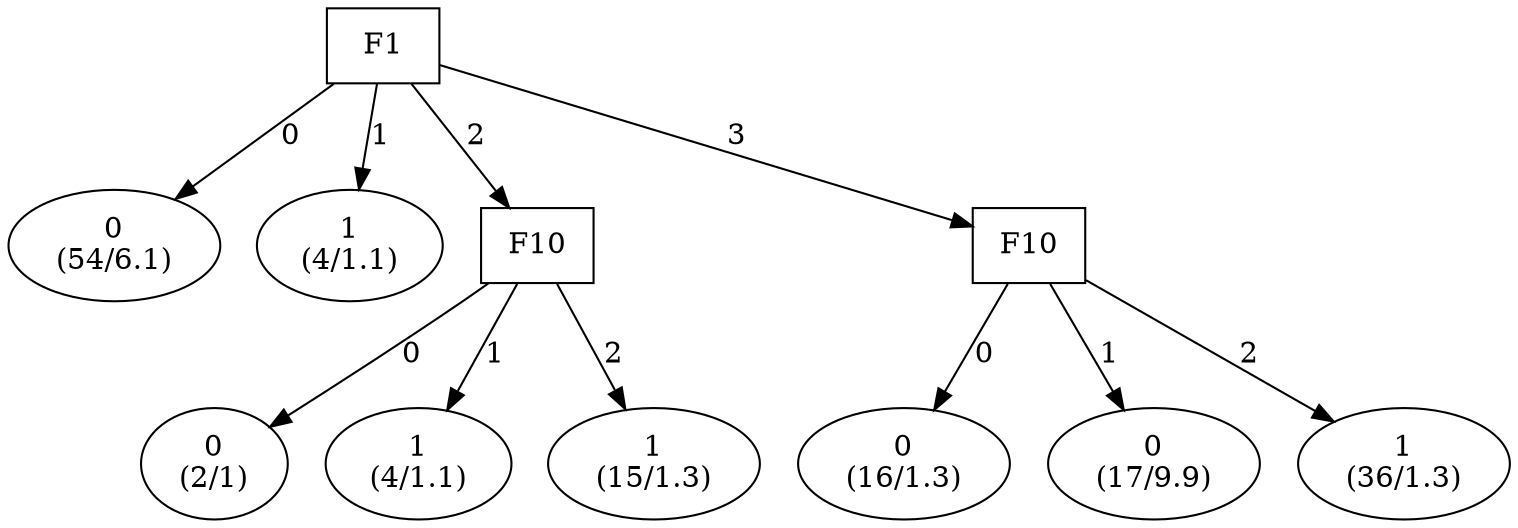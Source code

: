 digraph YaDT {
n0 [ shape=box, label="F1\n"]
n0 -> n1 [label="0"]
n1 [ shape=ellipse, label="0\n(54/6.1)"]
n0 -> n2 [label="1"]
n2 [ shape=ellipse, label="1\n(4/1.1)"]
n0 -> n3 [label="2"]
n3 [ shape=box, label="F10\n"]
n3 -> n4 [label="0"]
n4 [ shape=ellipse, label="0\n(2/1)"]
n3 -> n5 [label="1"]
n5 [ shape=ellipse, label="1\n(4/1.1)"]
n3 -> n6 [label="2"]
n6 [ shape=ellipse, label="1\n(15/1.3)"]
n0 -> n8 [label="3"]
n8 [ shape=box, label="F10\n"]
n8 -> n9 [label="0"]
n9 [ shape=ellipse, label="0\n(16/1.3)"]
n8 -> n10 [label="1"]
n10 [ shape=ellipse, label="0\n(17/9.9)"]
n8 -> n11 [label="2"]
n11 [ shape=ellipse, label="1\n(36/1.3)"]
}

